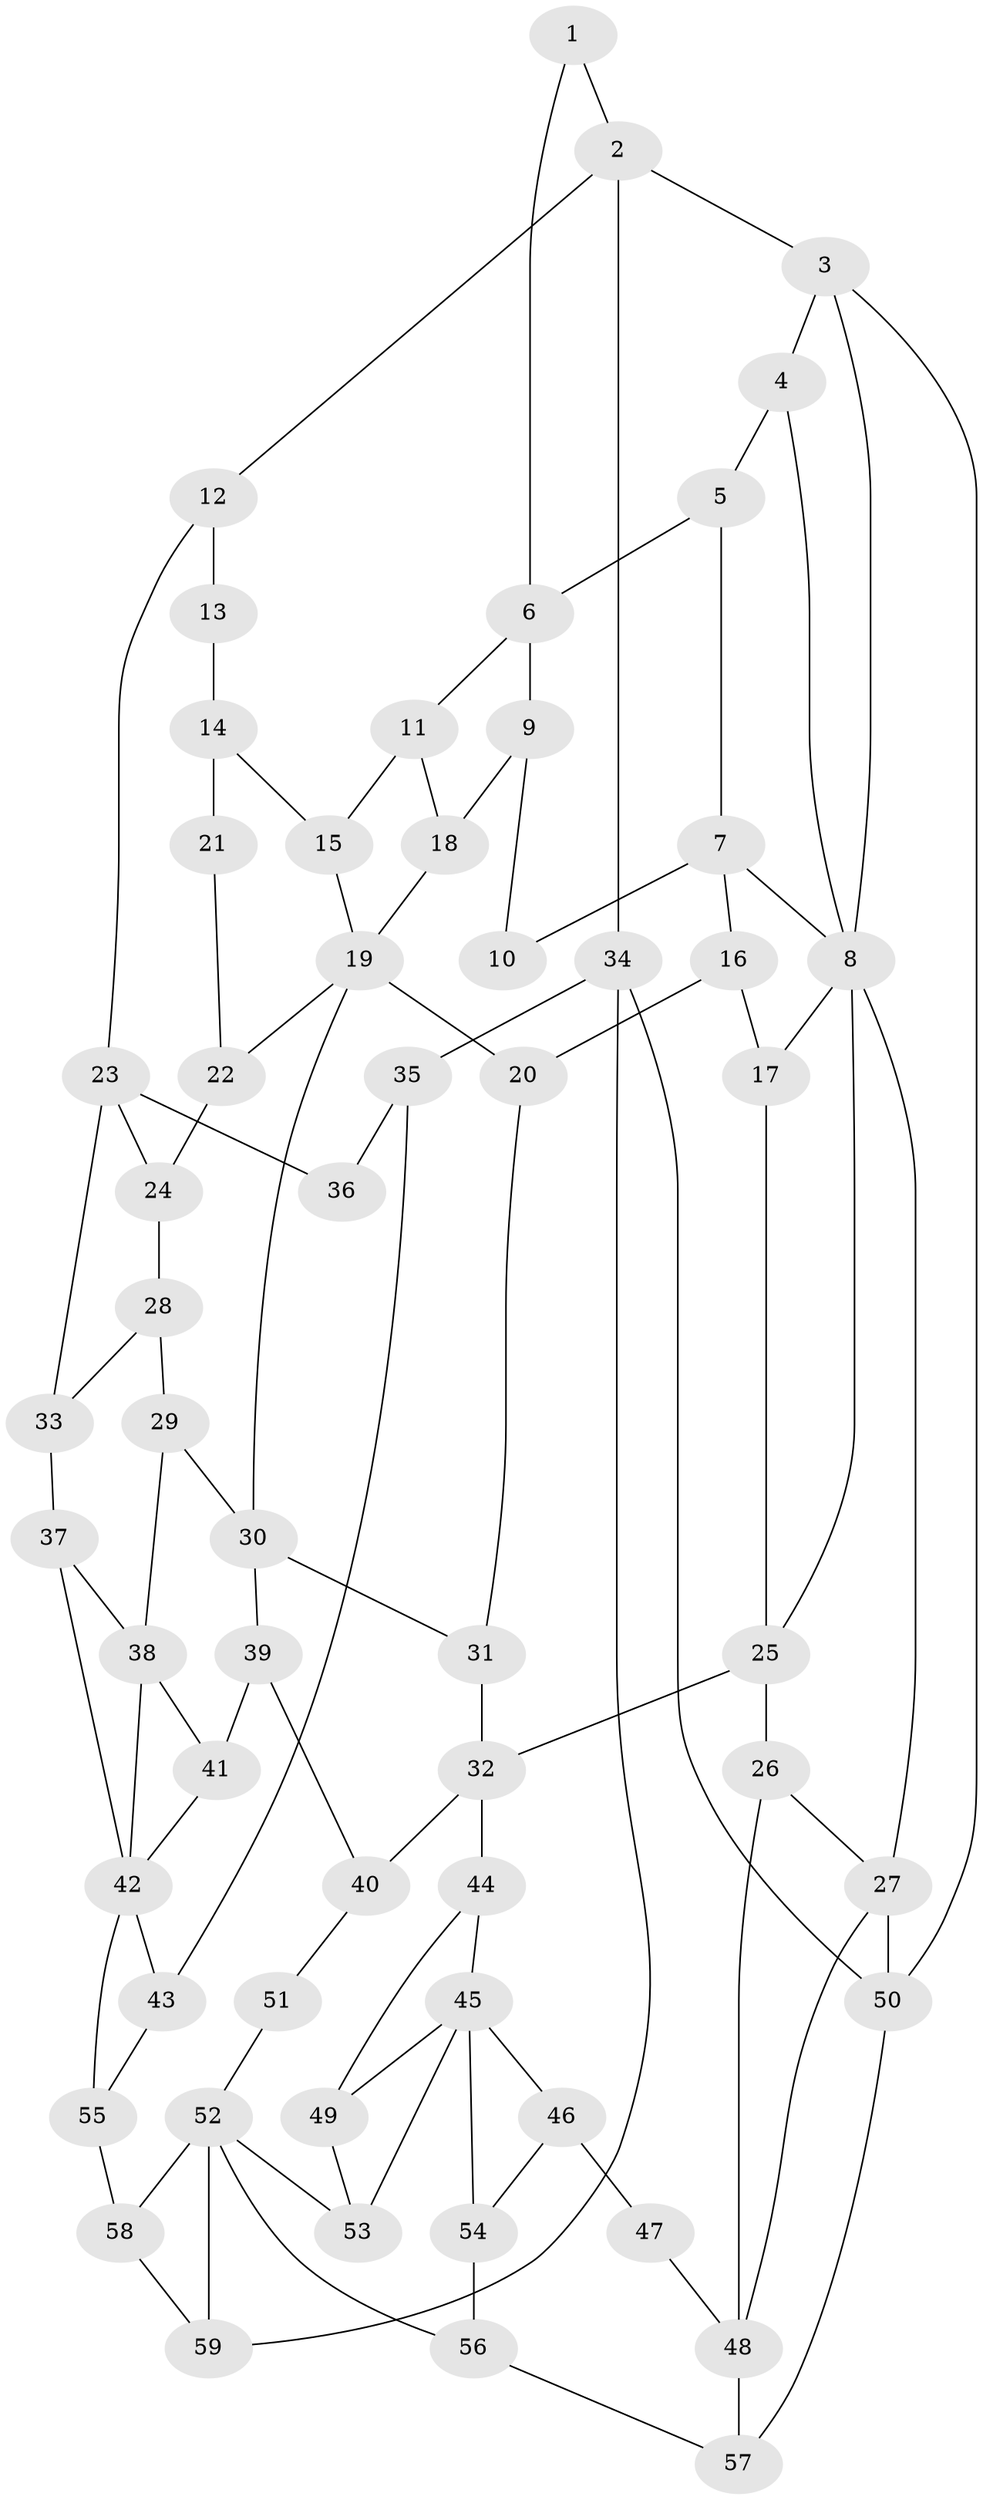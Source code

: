 // original degree distribution, {3: 0.01694915254237288, 6: 0.22033898305084745, 4: 0.23728813559322035, 5: 0.5254237288135594}
// Generated by graph-tools (version 1.1) at 2025/38/03/09/25 02:38:21]
// undirected, 59 vertices, 97 edges
graph export_dot {
graph [start="1"]
  node [color=gray90,style=filled];
  1;
  2;
  3;
  4;
  5;
  6;
  7;
  8;
  9;
  10;
  11;
  12;
  13;
  14;
  15;
  16;
  17;
  18;
  19;
  20;
  21;
  22;
  23;
  24;
  25;
  26;
  27;
  28;
  29;
  30;
  31;
  32;
  33;
  34;
  35;
  36;
  37;
  38;
  39;
  40;
  41;
  42;
  43;
  44;
  45;
  46;
  47;
  48;
  49;
  50;
  51;
  52;
  53;
  54;
  55;
  56;
  57;
  58;
  59;
  1 -- 2 [weight=1.0];
  1 -- 6 [weight=1.0];
  2 -- 3 [weight=1.0];
  2 -- 12 [weight=1.0];
  2 -- 34 [weight=1.0];
  3 -- 4 [weight=1.0];
  3 -- 8 [weight=1.0];
  3 -- 50 [weight=1.0];
  4 -- 5 [weight=1.0];
  4 -- 8 [weight=1.0];
  5 -- 6 [weight=1.0];
  5 -- 7 [weight=1.0];
  6 -- 9 [weight=1.0];
  6 -- 11 [weight=2.0];
  7 -- 8 [weight=1.0];
  7 -- 10 [weight=2.0];
  7 -- 16 [weight=2.0];
  8 -- 17 [weight=1.0];
  8 -- 25 [weight=1.0];
  8 -- 27 [weight=1.0];
  9 -- 10 [weight=1.0];
  9 -- 18 [weight=1.0];
  11 -- 15 [weight=2.0];
  11 -- 18 [weight=1.0];
  12 -- 13 [weight=2.0];
  12 -- 23 [weight=2.0];
  13 -- 14 [weight=2.0];
  14 -- 15 [weight=2.0];
  14 -- 21 [weight=2.0];
  15 -- 19 [weight=1.0];
  16 -- 17 [weight=2.0];
  16 -- 20 [weight=2.0];
  17 -- 25 [weight=1.0];
  18 -- 19 [weight=1.0];
  19 -- 20 [weight=2.0];
  19 -- 22 [weight=1.0];
  19 -- 30 [weight=1.0];
  20 -- 31 [weight=1.0];
  21 -- 22 [weight=1.0];
  22 -- 24 [weight=1.0];
  23 -- 24 [weight=1.0];
  23 -- 33 [weight=1.0];
  23 -- 36 [weight=2.0];
  24 -- 28 [weight=1.0];
  25 -- 26 [weight=2.0];
  25 -- 32 [weight=2.0];
  26 -- 27 [weight=1.0];
  26 -- 48 [weight=2.0];
  27 -- 48 [weight=1.0];
  27 -- 50 [weight=1.0];
  28 -- 29 [weight=1.0];
  28 -- 33 [weight=1.0];
  29 -- 30 [weight=2.0];
  29 -- 38 [weight=2.0];
  30 -- 31 [weight=1.0];
  30 -- 39 [weight=1.0];
  31 -- 32 [weight=1.0];
  32 -- 40 [weight=1.0];
  32 -- 44 [weight=2.0];
  33 -- 37 [weight=1.0];
  34 -- 35 [weight=1.0];
  34 -- 50 [weight=1.0];
  34 -- 59 [weight=1.0];
  35 -- 36 [weight=1.0];
  35 -- 43 [weight=1.0];
  37 -- 38 [weight=1.0];
  37 -- 42 [weight=1.0];
  38 -- 41 [weight=1.0];
  38 -- 42 [weight=2.0];
  39 -- 40 [weight=1.0];
  39 -- 41 [weight=1.0];
  40 -- 51 [weight=1.0];
  41 -- 42 [weight=1.0];
  42 -- 43 [weight=1.0];
  42 -- 55 [weight=1.0];
  43 -- 55 [weight=1.0];
  44 -- 45 [weight=1.0];
  44 -- 49 [weight=3.0];
  45 -- 46 [weight=1.0];
  45 -- 49 [weight=2.0];
  45 -- 53 [weight=1.0];
  45 -- 54 [weight=1.0];
  46 -- 47 [weight=1.0];
  46 -- 54 [weight=1.0];
  47 -- 48 [weight=2.0];
  48 -- 57 [weight=1.0];
  49 -- 53 [weight=1.0];
  50 -- 57 [weight=1.0];
  51 -- 52 [weight=2.0];
  52 -- 53 [weight=1.0];
  52 -- 56 [weight=1.0];
  52 -- 58 [weight=1.0];
  52 -- 59 [weight=1.0];
  54 -- 56 [weight=1.0];
  55 -- 58 [weight=1.0];
  56 -- 57 [weight=1.0];
  58 -- 59 [weight=1.0];
}
